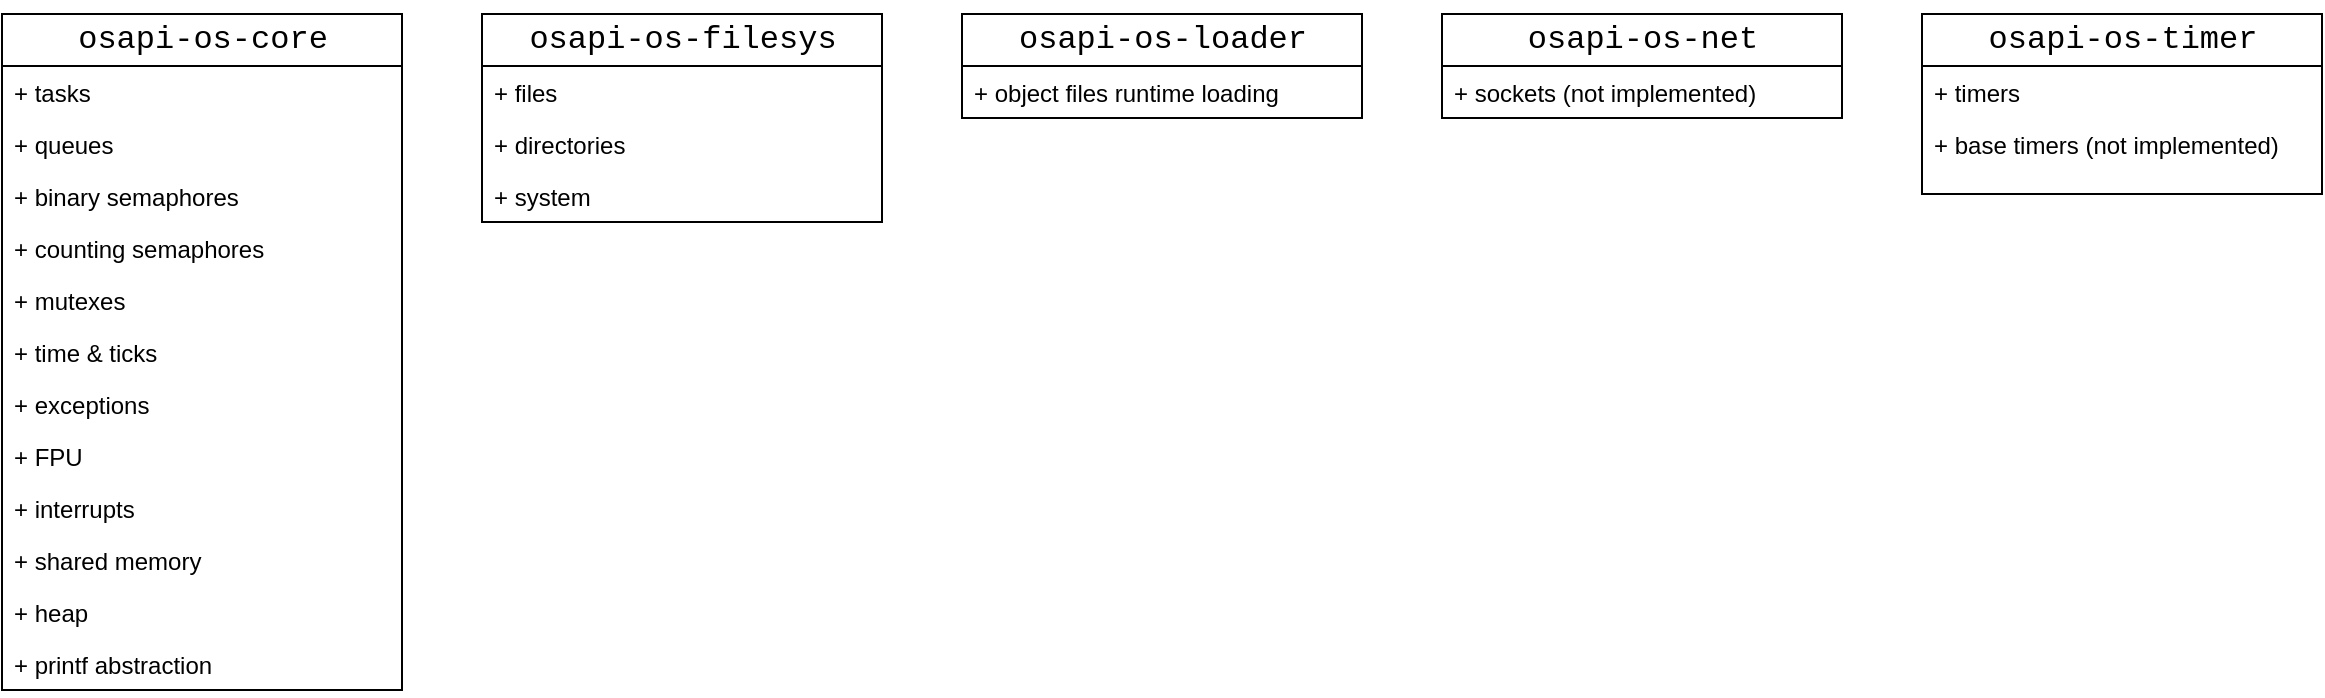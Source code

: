 <mxfile version="10.6.5" type="device"><diagram name="Page-1" id="c4acf3e9-155e-7222-9cf6-157b1a14988f"><mxGraphModel dx="1358" dy="-184" grid="1" gridSize="10" guides="1" tooltips="1" connect="1" arrows="1" fold="1" page="1" pageScale="1" pageWidth="850" pageHeight="1100" background="#ffffff" math="0" shadow="0"><root><mxCell id="0"/><mxCell id="1" parent="0"/><mxCell id="ivY5lWqc2fQ2CkAriy7n-2" value="&lt;p&gt;&lt;font style=&quot;font-size: 16px&quot; face=&quot;Courier New&quot;&gt;osapi-os-core&lt;/font&gt;&lt;/p&gt;" style="swimlane;html=1;fontStyle=0;childLayout=stackLayout;horizontal=1;startSize=26;fillColor=none;horizontalStack=0;resizeParent=1;resizeLast=0;collapsible=1;marginBottom=0;swimlaneFillColor=#ffffff;rounded=0;shadow=0;comic=0;labelBackgroundColor=none;strokeColor=#000000;strokeWidth=1;fontFamily=Verdana;fontSize=10;fontColor=#000000;align=center;" vertex="1" parent="1"><mxGeometry x="40" y="1160" width="200" height="338" as="geometry"/></mxCell><mxCell id="ivY5lWqc2fQ2CkAriy7n-3" value="+ tasks" style="text;html=1;strokeColor=none;fillColor=none;align=left;verticalAlign=top;spacingLeft=4;spacingRight=4;whiteSpace=wrap;overflow=hidden;rotatable=0;points=[[0,0.5],[1,0.5]];portConstraint=eastwest;" vertex="1" parent="ivY5lWqc2fQ2CkAriy7n-2"><mxGeometry y="26" width="200" height="26" as="geometry"/></mxCell><mxCell id="ivY5lWqc2fQ2CkAriy7n-4" value="+ queues" style="text;html=1;strokeColor=none;fillColor=none;align=left;verticalAlign=top;spacingLeft=4;spacingRight=4;whiteSpace=wrap;overflow=hidden;rotatable=0;points=[[0,0.5],[1,0.5]];portConstraint=eastwest;" vertex="1" parent="ivY5lWqc2fQ2CkAriy7n-2"><mxGeometry y="52" width="200" height="26" as="geometry"/></mxCell><mxCell id="ivY5lWqc2fQ2CkAriy7n-5" value="+ binary semaphores" style="text;html=1;strokeColor=none;fillColor=none;align=left;verticalAlign=top;spacingLeft=4;spacingRight=4;whiteSpace=wrap;overflow=hidden;rotatable=0;points=[[0,0.5],[1,0.5]];portConstraint=eastwest;" vertex="1" parent="ivY5lWqc2fQ2CkAriy7n-2"><mxGeometry y="78" width="200" height="26" as="geometry"/></mxCell><mxCell id="ivY5lWqc2fQ2CkAriy7n-6" value="+ counting semaphores" style="text;html=1;strokeColor=none;fillColor=none;align=left;verticalAlign=top;spacingLeft=4;spacingRight=4;whiteSpace=wrap;overflow=hidden;rotatable=0;points=[[0,0.5],[1,0.5]];portConstraint=eastwest;" vertex="1" parent="ivY5lWqc2fQ2CkAriy7n-2"><mxGeometry y="104" width="200" height="26" as="geometry"/></mxCell><mxCell id="ivY5lWqc2fQ2CkAriy7n-7" value="+ mutexes" style="text;html=1;strokeColor=none;fillColor=none;align=left;verticalAlign=top;spacingLeft=4;spacingRight=4;whiteSpace=wrap;overflow=hidden;rotatable=0;points=[[0,0.5],[1,0.5]];portConstraint=eastwest;" vertex="1" parent="ivY5lWqc2fQ2CkAriy7n-2"><mxGeometry y="130" width="200" height="26" as="geometry"/></mxCell><mxCell id="ivY5lWqc2fQ2CkAriy7n-38" value="+ time &amp;amp; ticks" style="text;html=1;strokeColor=none;fillColor=none;align=left;verticalAlign=top;spacingLeft=4;spacingRight=4;whiteSpace=wrap;overflow=hidden;rotatable=0;points=[[0,0.5],[1,0.5]];portConstraint=eastwest;" vertex="1" parent="ivY5lWqc2fQ2CkAriy7n-2"><mxGeometry y="156" width="200" height="26" as="geometry"/></mxCell><mxCell id="ivY5lWqc2fQ2CkAriy7n-8" value="+ exceptions" style="text;html=1;strokeColor=none;fillColor=none;align=left;verticalAlign=top;spacingLeft=4;spacingRight=4;whiteSpace=wrap;overflow=hidden;rotatable=0;points=[[0,0.5],[1,0.5]];portConstraint=eastwest;" vertex="1" parent="ivY5lWqc2fQ2CkAriy7n-2"><mxGeometry y="182" width="200" height="26" as="geometry"/></mxCell><mxCell id="ivY5lWqc2fQ2CkAriy7n-39" value="+ FPU" style="text;html=1;strokeColor=none;fillColor=none;align=left;verticalAlign=top;spacingLeft=4;spacingRight=4;whiteSpace=wrap;overflow=hidden;rotatable=0;points=[[0,0.5],[1,0.5]];portConstraint=eastwest;" vertex="1" parent="ivY5lWqc2fQ2CkAriy7n-2"><mxGeometry y="208" width="200" height="26" as="geometry"/></mxCell><mxCell id="ivY5lWqc2fQ2CkAriy7n-40" value="+ interrupts" style="text;html=1;strokeColor=none;fillColor=none;align=left;verticalAlign=top;spacingLeft=4;spacingRight=4;whiteSpace=wrap;overflow=hidden;rotatable=0;points=[[0,0.5],[1,0.5]];portConstraint=eastwest;" vertex="1" parent="ivY5lWqc2fQ2CkAriy7n-2"><mxGeometry y="234" width="200" height="26" as="geometry"/></mxCell><mxCell id="ivY5lWqc2fQ2CkAriy7n-41" value="+ shared memory" style="text;html=1;strokeColor=none;fillColor=none;align=left;verticalAlign=top;spacingLeft=4;spacingRight=4;whiteSpace=wrap;overflow=hidden;rotatable=0;points=[[0,0.5],[1,0.5]];portConstraint=eastwest;" vertex="1" parent="ivY5lWqc2fQ2CkAriy7n-2"><mxGeometry y="260" width="200" height="26" as="geometry"/></mxCell><mxCell id="ivY5lWqc2fQ2CkAriy7n-42" value="+ heap" style="text;html=1;strokeColor=none;fillColor=none;align=left;verticalAlign=top;spacingLeft=4;spacingRight=4;whiteSpace=wrap;overflow=hidden;rotatable=0;points=[[0,0.5],[1,0.5]];portConstraint=eastwest;" vertex="1" parent="ivY5lWqc2fQ2CkAriy7n-2"><mxGeometry y="286" width="200" height="26" as="geometry"/></mxCell><mxCell id="ivY5lWqc2fQ2CkAriy7n-43" value="+ printf abstraction" style="text;html=1;strokeColor=none;fillColor=none;align=left;verticalAlign=top;spacingLeft=4;spacingRight=4;whiteSpace=wrap;overflow=hidden;rotatable=0;points=[[0,0.5],[1,0.5]];portConstraint=eastwest;" vertex="1" parent="ivY5lWqc2fQ2CkAriy7n-2"><mxGeometry y="312" width="200" height="26" as="geometry"/></mxCell><mxCell id="ivY5lWqc2fQ2CkAriy7n-16" value="&lt;p&gt;&lt;font style=&quot;font-size: 16px&quot; face=&quot;Courier New&quot;&gt;osapi-os-loader&lt;/font&gt;&lt;/p&gt;" style="swimlane;html=1;fontStyle=0;childLayout=stackLayout;horizontal=1;startSize=26;fillColor=none;horizontalStack=0;resizeParent=1;resizeLast=0;collapsible=1;marginBottom=0;swimlaneFillColor=#ffffff;rounded=0;shadow=0;comic=0;labelBackgroundColor=none;strokeColor=#000000;strokeWidth=1;fontFamily=Verdana;fontSize=10;fontColor=#000000;align=center;" vertex="1" parent="1"><mxGeometry x="520" y="1160" width="200" height="52" as="geometry"/></mxCell><mxCell id="ivY5lWqc2fQ2CkAriy7n-17" value="+ object files runtime loading" style="text;html=1;strokeColor=none;fillColor=none;align=left;verticalAlign=top;spacingLeft=4;spacingRight=4;whiteSpace=wrap;overflow=hidden;rotatable=0;points=[[0,0.5],[1,0.5]];portConstraint=eastwest;" vertex="1" parent="ivY5lWqc2fQ2CkAriy7n-16"><mxGeometry y="26" width="200" height="26" as="geometry"/></mxCell><mxCell id="ivY5lWqc2fQ2CkAriy7n-23" value="&lt;p&gt;&lt;font style=&quot;font-size: 16px&quot; face=&quot;Courier New&quot;&gt;osapi-os-net&lt;/font&gt;&lt;/p&gt;" style="swimlane;html=1;fontStyle=0;childLayout=stackLayout;horizontal=1;startSize=26;fillColor=none;horizontalStack=0;resizeParent=1;resizeLast=0;collapsible=1;marginBottom=0;swimlaneFillColor=#ffffff;rounded=0;shadow=0;comic=0;labelBackgroundColor=none;strokeColor=#000000;strokeWidth=1;fontFamily=Verdana;fontSize=10;fontColor=#000000;align=center;" vertex="1" parent="1"><mxGeometry x="760" y="1160" width="200" height="52" as="geometry"/></mxCell><mxCell id="ivY5lWqc2fQ2CkAriy7n-24" value="+ sockets (not implemented)" style="text;html=1;strokeColor=none;fillColor=none;align=left;verticalAlign=top;spacingLeft=4;spacingRight=4;whiteSpace=wrap;overflow=hidden;rotatable=0;points=[[0,0.5],[1,0.5]];portConstraint=eastwest;" vertex="1" parent="ivY5lWqc2fQ2CkAriy7n-23"><mxGeometry y="26" width="200" height="26" as="geometry"/></mxCell><mxCell id="ivY5lWqc2fQ2CkAriy7n-30" value="&lt;p&gt;&lt;font style=&quot;font-size: 16px&quot; face=&quot;Courier New&quot;&gt;osapi-os-timer&lt;/font&gt;&lt;/p&gt;" style="swimlane;html=1;fontStyle=0;childLayout=stackLayout;horizontal=1;startSize=26;fillColor=none;horizontalStack=0;resizeParent=1;resizeLast=0;collapsible=1;marginBottom=0;swimlaneFillColor=#ffffff;rounded=0;shadow=0;comic=0;labelBackgroundColor=none;strokeColor=#000000;strokeWidth=1;fontFamily=Verdana;fontSize=10;fontColor=#000000;align=center;" vertex="1" parent="1"><mxGeometry x="1000" y="1160" width="200" height="90" as="geometry"/></mxCell><mxCell id="ivY5lWqc2fQ2CkAriy7n-31" value="+ timers" style="text;html=1;strokeColor=none;fillColor=none;align=left;verticalAlign=top;spacingLeft=4;spacingRight=4;whiteSpace=wrap;overflow=hidden;rotatable=0;points=[[0,0.5],[1,0.5]];portConstraint=eastwest;" vertex="1" parent="ivY5lWqc2fQ2CkAriy7n-30"><mxGeometry y="26" width="200" height="26" as="geometry"/></mxCell><mxCell id="ivY5lWqc2fQ2CkAriy7n-32" value="+ base timers (not implemented)" style="text;html=1;strokeColor=none;fillColor=none;align=left;verticalAlign=top;spacingLeft=4;spacingRight=4;whiteSpace=wrap;overflow=hidden;rotatable=0;points=[[0,0.5],[1,0.5]];portConstraint=eastwest;" vertex="1" parent="ivY5lWqc2fQ2CkAriy7n-30"><mxGeometry y="52" width="200" height="38" as="geometry"/></mxCell><mxCell id="ivY5lWqc2fQ2CkAriy7n-45" value="&lt;p&gt;&lt;font style=&quot;font-size: 16px&quot; face=&quot;Courier New&quot;&gt;osapi-os-filesys&lt;/font&gt;&lt;/p&gt;" style="swimlane;html=1;fontStyle=0;childLayout=stackLayout;horizontal=1;startSize=26;fillColor=none;horizontalStack=0;resizeParent=1;resizeLast=0;collapsible=1;marginBottom=0;swimlaneFillColor=#ffffff;rounded=0;shadow=0;comic=0;labelBackgroundColor=none;strokeColor=#000000;strokeWidth=1;fontFamily=Verdana;fontSize=10;fontColor=#000000;align=center;" vertex="1" parent="1"><mxGeometry x="280" y="1160" width="200" height="104" as="geometry"/></mxCell><mxCell id="ivY5lWqc2fQ2CkAriy7n-46" value="+ files" style="text;html=1;strokeColor=none;fillColor=none;align=left;verticalAlign=top;spacingLeft=4;spacingRight=4;whiteSpace=wrap;overflow=hidden;rotatable=0;points=[[0,0.5],[1,0.5]];portConstraint=eastwest;" vertex="1" parent="ivY5lWqc2fQ2CkAriy7n-45"><mxGeometry y="26" width="200" height="26" as="geometry"/></mxCell><mxCell id="ivY5lWqc2fQ2CkAriy7n-47" value="+ directories" style="text;html=1;strokeColor=none;fillColor=none;align=left;verticalAlign=top;spacingLeft=4;spacingRight=4;whiteSpace=wrap;overflow=hidden;rotatable=0;points=[[0,0.5],[1,0.5]];portConstraint=eastwest;" vertex="1" parent="ivY5lWqc2fQ2CkAriy7n-45"><mxGeometry y="52" width="200" height="26" as="geometry"/></mxCell><mxCell id="ivY5lWqc2fQ2CkAriy7n-54" value="+ system" style="text;html=1;strokeColor=none;fillColor=none;align=left;verticalAlign=top;spacingLeft=4;spacingRight=4;whiteSpace=wrap;overflow=hidden;rotatable=0;points=[[0,0.5],[1,0.5]];portConstraint=eastwest;" vertex="1" parent="ivY5lWqc2fQ2CkAriy7n-45"><mxGeometry y="78" width="200" height="26" as="geometry"/></mxCell></root></mxGraphModel></diagram></mxfile>